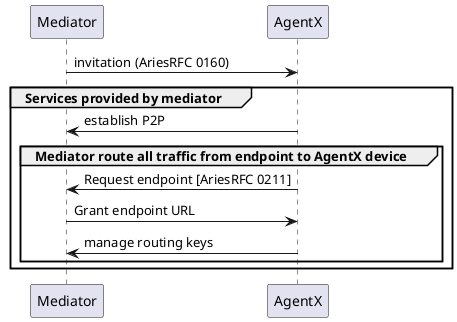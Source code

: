 @startuml
Mediator -> AgentX: invitation (AriesRFC 0160)
group Services provided by mediator
AgentX -> Mediator: establish P2P
group Mediator route all traffic from endpoint to AgentX device
AgentX -> Mediator : Request endpoint [AriesRFC 0211]
Mediator -> AgentX : Grant endpoint URL
AgentX -> Mediator : manage routing keys
end
end
@enduml